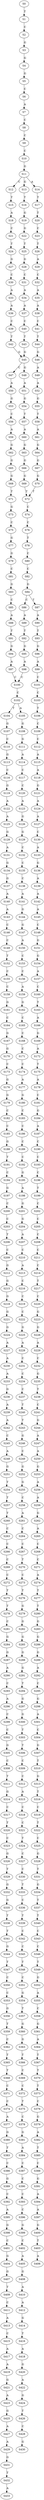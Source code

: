 strict digraph  {
	S0 -> S1 [ label = T ];
	S1 -> S2 [ label = C ];
	S2 -> S3 [ label = G ];
	S3 -> S4 [ label = G ];
	S4 -> S5 [ label = G ];
	S5 -> S6 [ label = C ];
	S6 -> S7 [ label = A ];
	S7 -> S8 [ label = C ];
	S8 -> S9 [ label = C ];
	S9 -> S10 [ label = C ];
	S10 -> S11 [ label = G ];
	S11 -> S12 [ label = C ];
	S11 -> S13 [ label = G ];
	S11 -> S14 [ label = A ];
	S12 -> S15 [ label = T ];
	S13 -> S16 [ label = T ];
	S14 -> S17 [ label = T ];
	S15 -> S18 [ label = A ];
	S16 -> S19 [ label = G ];
	S17 -> S20 [ label = T ];
	S18 -> S21 [ label = C ];
	S19 -> S22 [ label = G ];
	S20 -> S23 [ label = C ];
	S21 -> S24 [ label = T ];
	S22 -> S25 [ label = T ];
	S23 -> S26 [ label = T ];
	S24 -> S27 [ label = G ];
	S25 -> S28 [ label = G ];
	S26 -> S29 [ label = A ];
	S27 -> S30 [ label = C ];
	S28 -> S31 [ label = C ];
	S29 -> S32 [ label = C ];
	S30 -> S33 [ label = A ];
	S31 -> S34 [ label = A ];
	S32 -> S35 [ label = A ];
	S33 -> S36 [ label = A ];
	S34 -> S37 [ label = A ];
	S35 -> S38 [ label = A ];
	S36 -> S39 [ label = C ];
	S37 -> S40 [ label = C ];
	S38 -> S41 [ label = C ];
	S39 -> S42 [ label = T ];
	S40 -> S43 [ label = T ];
	S41 -> S44 [ label = T ];
	S42 -> S45 [ label = G ];
	S43 -> S45 [ label = G ];
	S44 -> S46 [ label = G ];
	S45 -> S47 [ label = C ];
	S45 -> S48 [ label = G ];
	S46 -> S49 [ label = A ];
	S47 -> S50 [ label = A ];
	S48 -> S51 [ label = A ];
	S49 -> S52 [ label = A ];
	S50 -> S53 [ label = G ];
	S51 -> S54 [ label = G ];
	S52 -> S55 [ label = G ];
	S53 -> S56 [ label = C ];
	S54 -> S57 [ label = T ];
	S55 -> S58 [ label = T ];
	S56 -> S59 [ label = A ];
	S57 -> S60 [ label = A ];
	S58 -> S61 [ label = A ];
	S59 -> S62 [ label = G ];
	S60 -> S63 [ label = G ];
	S61 -> S64 [ label = G ];
	S62 -> S65 [ label = G ];
	S63 -> S66 [ label = G ];
	S64 -> S67 [ label = G ];
	S65 -> S68 [ label = G ];
	S66 -> S69 [ label = G ];
	S67 -> S70 [ label = G ];
	S68 -> S71 [ label = T ];
	S69 -> S72 [ label = T ];
	S70 -> S72 [ label = T ];
	S71 -> S73 [ label = G ];
	S72 -> S74 [ label = C ];
	S73 -> S75 [ label = C ];
	S74 -> S76 [ label = C ];
	S75 -> S77 [ label = G ];
	S76 -> S78 [ label = T ];
	S77 -> S79 [ label = G ];
	S78 -> S80 [ label = C ];
	S79 -> S81 [ label = C ];
	S80 -> S82 [ label = C ];
	S81 -> S83 [ label = G ];
	S82 -> S84 [ label = G ];
	S83 -> S85 [ label = C ];
	S84 -> S86 [ label = C ];
	S84 -> S87 [ label = T ];
	S85 -> S88 [ label = A ];
	S86 -> S89 [ label = A ];
	S87 -> S90 [ label = A ];
	S88 -> S91 [ label = T ];
	S89 -> S92 [ label = T ];
	S90 -> S93 [ label = T ];
	S91 -> S94 [ label = G ];
	S92 -> S95 [ label = G ];
	S93 -> S96 [ label = G ];
	S94 -> S97 [ label = A ];
	S95 -> S98 [ label = A ];
	S96 -> S99 [ label = A ];
	S97 -> S100 [ label = C ];
	S98 -> S100 [ label = C ];
	S99 -> S101 [ label = C ];
	S100 -> S102 [ label = C ];
	S101 -> S103 [ label = C ];
	S102 -> S104 [ label = T ];
	S102 -> S105 [ label = A ];
	S103 -> S106 [ label = T ];
	S104 -> S107 [ label = G ];
	S105 -> S108 [ label = G ];
	S106 -> S109 [ label = C ];
	S107 -> S110 [ label = C ];
	S108 -> S111 [ label = G ];
	S109 -> S112 [ label = C ];
	S110 -> S113 [ label = G ];
	S111 -> S114 [ label = A ];
	S112 -> S115 [ label = A ];
	S113 -> S116 [ label = C ];
	S114 -> S117 [ label = C ];
	S115 -> S118 [ label = A ];
	S116 -> S119 [ label = G ];
	S117 -> S120 [ label = C ];
	S118 -> S121 [ label = G ];
	S119 -> S122 [ label = A ];
	S120 -> S123 [ label = A ];
	S121 -> S124 [ label = A ];
	S122 -> S125 [ label = A ];
	S123 -> S126 [ label = G ];
	S124 -> S127 [ label = A ];
	S125 -> S128 [ label = G ];
	S126 -> S129 [ label = G ];
	S127 -> S130 [ label = C ];
	S128 -> S131 [ label = A ];
	S129 -> S132 [ label = C ];
	S130 -> S133 [ label = A ];
	S131 -> S134 [ label = G ];
	S132 -> S135 [ label = C ];
	S133 -> S136 [ label = G ];
	S134 -> S137 [ label = G ];
	S135 -> S138 [ label = C ];
	S136 -> S139 [ label = A ];
	S137 -> S140 [ label = A ];
	S138 -> S141 [ label = A ];
	S139 -> S142 [ label = A ];
	S140 -> S143 [ label = A ];
	S141 -> S144 [ label = G ];
	S142 -> S145 [ label = A ];
	S143 -> S146 [ label = C ];
	S144 -> S147 [ label = G ];
	S145 -> S148 [ label = C ];
	S146 -> S149 [ label = C ];
	S147 -> S150 [ label = A ];
	S148 -> S151 [ label = G ];
	S149 -> S152 [ label = T ];
	S150 -> S153 [ label = C ];
	S151 -> S154 [ label = G ];
	S152 -> S155 [ label = C ];
	S153 -> S156 [ label = C ];
	S154 -> S157 [ label = A ];
	S155 -> S158 [ label = C ];
	S156 -> S159 [ label = A ];
	S157 -> S160 [ label = C ];
	S158 -> S161 [ label = G ];
	S159 -> S162 [ label = G ];
	S160 -> S163 [ label = T ];
	S161 -> S164 [ label = C ];
	S162 -> S165 [ label = C ];
	S163 -> S166 [ label = A ];
	S164 -> S167 [ label = G ];
	S165 -> S168 [ label = C ];
	S166 -> S169 [ label = G ];
	S167 -> S170 [ label = G ];
	S168 -> S171 [ label = C ];
	S169 -> S172 [ label = A ];
	S170 -> S173 [ label = C ];
	S171 -> S174 [ label = C ];
	S172 -> S175 [ label = T ];
	S173 -> S176 [ label = G ];
	S174 -> S177 [ label = A ];
	S175 -> S178 [ label = A ];
	S176 -> S179 [ label = G ];
	S177 -> S180 [ label = G ];
	S178 -> S181 [ label = C ];
	S179 -> S182 [ label = C ];
	S180 -> S183 [ label = C ];
	S181 -> S184 [ label = G ];
	S182 -> S185 [ label = C ];
	S183 -> S186 [ label = C ];
	S184 -> S187 [ label = A ];
	S185 -> S188 [ label = G ];
	S186 -> S189 [ label = C ];
	S187 -> S190 [ label = C ];
	S188 -> S191 [ label = T ];
	S189 -> S192 [ label = C ];
	S190 -> S193 [ label = C ];
	S191 -> S194 [ label = C ];
	S192 -> S195 [ label = G ];
	S193 -> S196 [ label = C ];
	S194 -> S197 [ label = G ];
	S195 -> S198 [ label = A ];
	S196 -> S199 [ label = T ];
	S197 -> S200 [ label = C ];
	S198 -> S201 [ label = G ];
	S199 -> S202 [ label = C ];
	S200 -> S203 [ label = C ];
	S201 -> S204 [ label = G ];
	S202 -> S205 [ label = C ];
	S203 -> S206 [ label = T ];
	S204 -> S207 [ label = A ];
	S205 -> S208 [ label = C ];
	S206 -> S209 [ label = C ];
	S207 -> S210 [ label = C ];
	S208 -> S211 [ label = C ];
	S209 -> S212 [ label = G ];
	S210 -> S213 [ label = A ];
	S211 -> S214 [ label = C ];
	S212 -> S215 [ label = G ];
	S213 -> S216 [ label = C ];
	S214 -> S217 [ label = T ];
	S215 -> S218 [ label = G ];
	S216 -> S219 [ label = C ];
	S217 -> S220 [ label = C ];
	S218 -> S221 [ label = G ];
	S219 -> S222 [ label = C ];
	S220 -> S223 [ label = G ];
	S221 -> S224 [ label = G ];
	S222 -> S225 [ label = G ];
	S223 -> S226 [ label = G ];
	S224 -> S227 [ label = A ];
	S225 -> S228 [ label = A ];
	S226 -> S229 [ label = A ];
	S227 -> S230 [ label = A ];
	S228 -> S231 [ label = C ];
	S229 -> S232 [ label = C ];
	S230 -> S233 [ label = A ];
	S231 -> S234 [ label = C ];
	S232 -> S235 [ label = G ];
	S233 -> S236 [ label = G ];
	S234 -> S237 [ label = C ];
	S235 -> S238 [ label = T ];
	S236 -> S239 [ label = A ];
	S237 -> S240 [ label = T ];
	S238 -> S241 [ label = C ];
	S239 -> S242 [ label = A ];
	S240 -> S243 [ label = T ];
	S241 -> S244 [ label = G ];
	S242 -> S245 [ label = C ];
	S243 -> S246 [ label = G ];
	S244 -> S247 [ label = A ];
	S245 -> S248 [ label = A ];
	S246 -> S249 [ label = C ];
	S247 -> S250 [ label = A ];
	S248 -> S251 [ label = G ];
	S249 -> S252 [ label = G ];
	S250 -> S253 [ label = G ];
	S251 -> S254 [ label = T ];
	S252 -> S255 [ label = G ];
	S253 -> S256 [ label = A ];
	S254 -> S257 [ label = T ];
	S255 -> S258 [ label = C ];
	S256 -> S259 [ label = A ];
	S257 -> S260 [ label = T ];
	S258 -> S261 [ label = A ];
	S259 -> S262 [ label = G ];
	S260 -> S263 [ label = C ];
	S261 -> S264 [ label = C ];
	S262 -> S265 [ label = A ];
	S263 -> S266 [ label = C ];
	S264 -> S267 [ label = C ];
	S265 -> S268 [ label = C ];
	S266 -> S269 [ label = C ];
	S267 -> S270 [ label = T ];
	S268 -> S271 [ label = C ];
	S269 -> S272 [ label = C ];
	S270 -> S273 [ label = C ];
	S271 -> S274 [ label = A ];
	S272 -> S275 [ label = T ];
	S273 -> S276 [ label = T ];
	S274 -> S277 [ label = T ];
	S275 -> S278 [ label = T ];
	S276 -> S279 [ label = G ];
	S277 -> S280 [ label = T ];
	S278 -> S281 [ label = C ];
	S279 -> S282 [ label = G ];
	S280 -> S283 [ label = G ];
	S281 -> S284 [ label = G ];
	S282 -> S285 [ label = G ];
	S283 -> S286 [ label = G ];
	S284 -> S287 [ label = G ];
	S285 -> S288 [ label = G ];
	S286 -> S289 [ label = G ];
	S287 -> S290 [ label = A ];
	S288 -> S291 [ label = G ];
	S289 -> S292 [ label = A ];
	S290 -> S293 [ label = C ];
	S291 -> S294 [ label = T ];
	S292 -> S295 [ label = C ];
	S293 -> S296 [ label = A ];
	S294 -> S297 [ label = G ];
	S295 -> S298 [ label = G ];
	S296 -> S299 [ label = C ];
	S297 -> S300 [ label = G ];
	S298 -> S301 [ label = A ];
	S299 -> S302 [ label = C ];
	S300 -> S303 [ label = T ];
	S301 -> S304 [ label = C ];
	S302 -> S305 [ label = G ];
	S303 -> S306 [ label = T ];
	S304 -> S307 [ label = G ];
	S305 -> S308 [ label = C ];
	S306 -> S309 [ label = C ];
	S307 -> S310 [ label = T ];
	S308 -> S311 [ label = T ];
	S309 -> S312 [ label = C ];
	S310 -> S313 [ label = G ];
	S311 -> S314 [ label = G ];
	S312 -> S315 [ label = A ];
	S313 -> S316 [ label = T ];
	S314 -> S317 [ label = C ];
	S315 -> S318 [ label = C ];
	S316 -> S319 [ label = C ];
	S317 -> S320 [ label = T ];
	S318 -> S321 [ label = C ];
	S319 -> S322 [ label = T ];
	S320 -> S323 [ label = C ];
	S321 -> S324 [ label = T ];
	S322 -> S325 [ label = C ];
	S323 -> S326 [ label = G ];
	S324 -> S327 [ label = C ];
	S325 -> S328 [ label = G ];
	S326 -> S329 [ label = T ];
	S327 -> S330 [ label = C ];
	S328 -> S331 [ label = T ];
	S329 -> S332 [ label = G ];
	S330 -> S333 [ label = T ];
	S331 -> S334 [ label = G ];
	S332 -> S335 [ label = G ];
	S333 -> S336 [ label = C ];
	S334 -> S337 [ label = T ];
	S335 -> S338 [ label = T ];
	S336 -> S339 [ label = T ];
	S337 -> S340 [ label = T ];
	S338 -> S341 [ label = T ];
	S339 -> S342 [ label = C ];
	S340 -> S343 [ label = C ];
	S341 -> S344 [ label = G ];
	S342 -> S345 [ label = C ];
	S343 -> S346 [ label = C ];
	S344 -> S347 [ label = T ];
	S345 -> S348 [ label = T ];
	S346 -> S349 [ label = T ];
	S347 -> S350 [ label = C ];
	S348 -> S351 [ label = C ];
	S349 -> S352 [ label = G ];
	S350 -> S353 [ label = C ];
	S351 -> S354 [ label = G ];
	S352 -> S355 [ label = A ];
	S353 -> S356 [ label = G ];
	S354 -> S357 [ label = T ];
	S355 -> S358 [ label = C ];
	S356 -> S359 [ label = T ];
	S357 -> S360 [ label = G ];
	S358 -> S361 [ label = G ];
	S359 -> S362 [ label = C ];
	S360 -> S363 [ label = G ];
	S361 -> S364 [ label = A ];
	S362 -> S365 [ label = T ];
	S363 -> S366 [ label = T ];
	S364 -> S367 [ label = T ];
	S365 -> S368 [ label = T ];
	S366 -> S369 [ label = C ];
	S367 -> S370 [ label = T ];
	S368 -> S371 [ label = C ];
	S369 -> S372 [ label = C ];
	S370 -> S373 [ label = T ];
	S371 -> S374 [ label = C ];
	S372 -> S375 [ label = T ];
	S373 -> S376 [ label = C ];
	S374 -> S377 [ label = A ];
	S375 -> S378 [ label = C ];
	S376 -> S379 [ label = G ];
	S377 -> S380 [ label = G ];
	S378 -> S381 [ label = G ];
	S379 -> S382 [ label = A ];
	S380 -> S383 [ label = T ];
	S381 -> S384 [ label = A ];
	S382 -> S385 [ label = T ];
	S383 -> S386 [ label = C ];
	S384 -> S387 [ label = C ];
	S385 -> S388 [ label = C ];
	S386 -> S389 [ label = G ];
	S387 -> S390 [ label = C ];
	S388 -> S391 [ label = G ];
	S389 -> S392 [ label = C ];
	S390 -> S393 [ label = C ];
	S391 -> S394 [ label = A ];
	S392 -> S395 [ label = A ];
	S393 -> S396 [ label = C ];
	S394 -> S397 [ label = A ];
	S395 -> S398 [ label = G ];
	S396 -> S399 [ label = G ];
	S397 -> S400 [ label = G ];
	S398 -> S401 [ label = C ];
	S399 -> S402 [ label = C ];
	S400 -> S403 [ label = T ];
	S401 -> S404 [ label = G ];
	S402 -> S405 [ label = A ];
	S403 -> S406 [ label = A ];
	S404 -> S407 [ label = G ];
	S405 -> S408 [ label = G ];
	S407 -> S409 [ label = T ];
	S408 -> S410 [ label = A ];
	S409 -> S411 [ label = C ];
	S410 -> S412 [ label = A ];
	S411 -> S413 [ label = A ];
	S412 -> S414 [ label = G ];
	S413 -> S415 [ label = C ];
	S414 -> S416 [ label = T ];
	S415 -> S417 [ label = A ];
	S416 -> S418 [ label = A ];
	S417 -> S419 [ label = A ];
	S418 -> S420 [ label = G ];
	S419 -> S421 [ label = G ];
	S420 -> S422 [ label = A ];
	S421 -> S423 [ label = A ];
	S422 -> S424 [ label = G ];
	S423 -> S425 [ label = G ];
	S424 -> S426 [ label = T ];
	S425 -> S427 [ label = A ];
	S426 -> S428 [ label = C ];
	S427 -> S429 [ label = A ];
	S428 -> S430 [ label = G ];
	S429 -> S431 [ label = G ];
	S431 -> S432 [ label = T ];
	S432 -> S433 [ label = A ];
}
